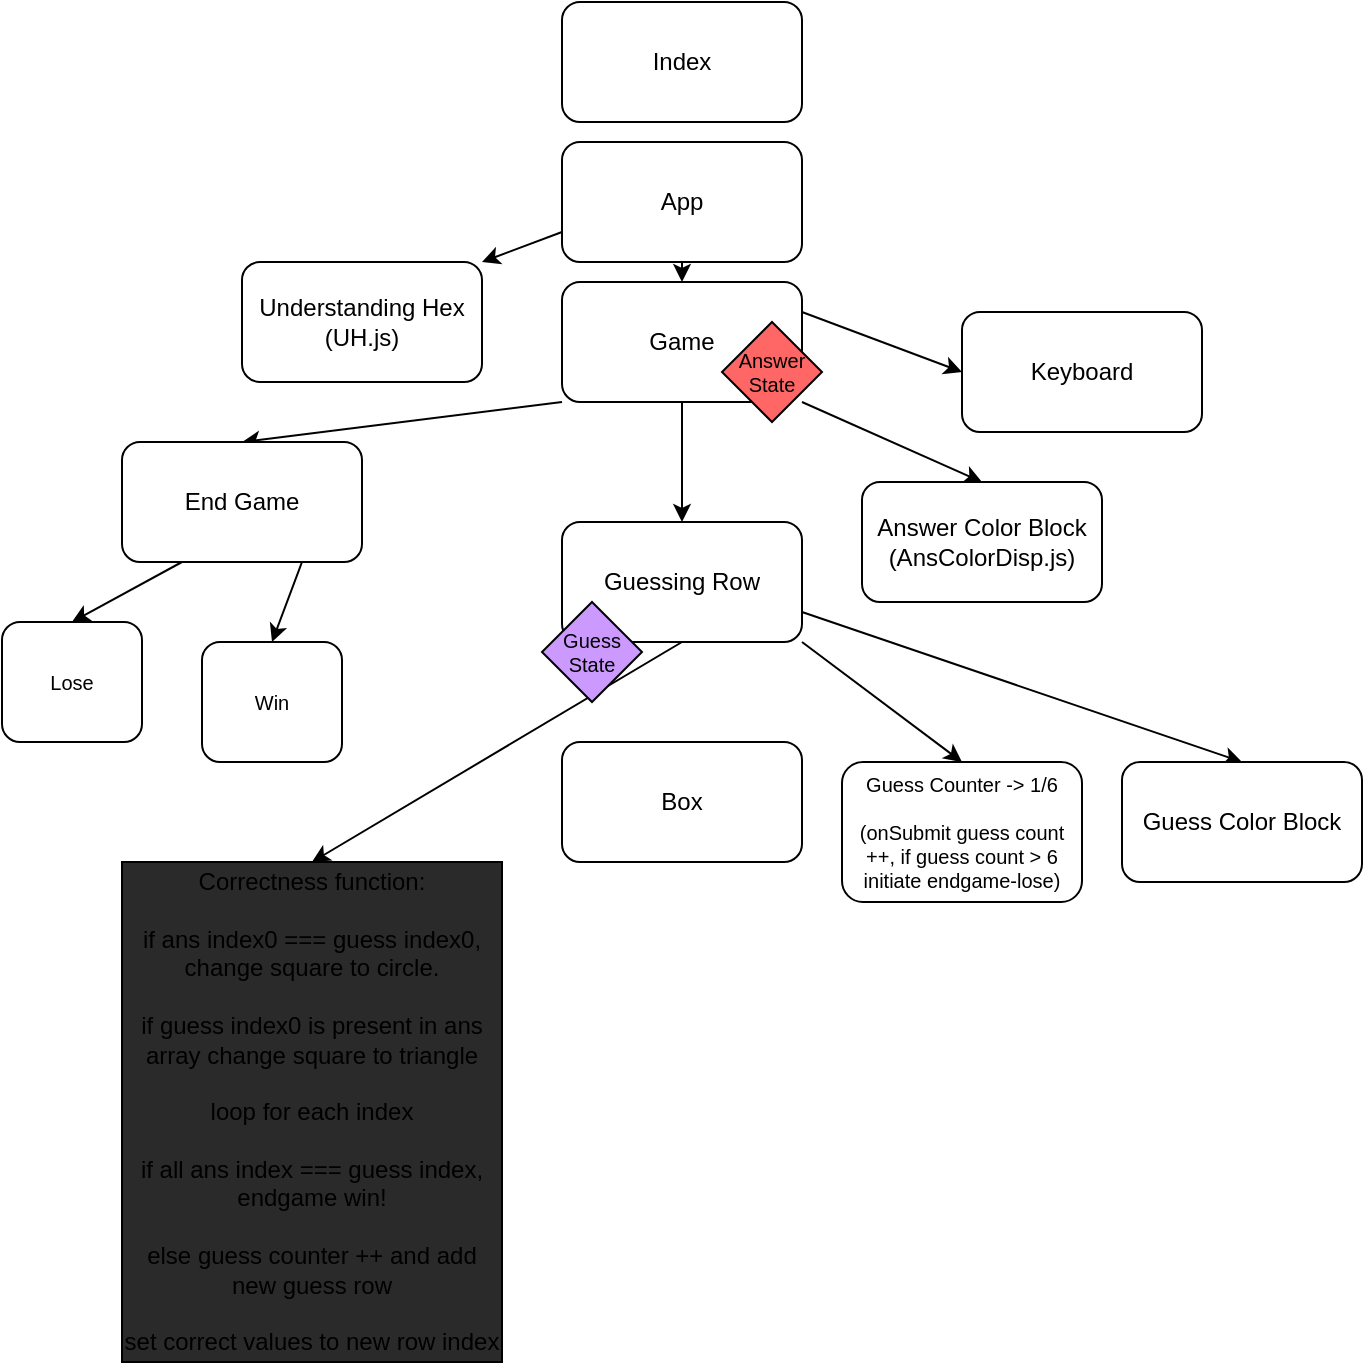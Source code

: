 <mxfile>
    <diagram id="4NIf923iJsWyVIO7Cbci" name="Page-1">
        <mxGraphModel dx="749" dy="398" grid="1" gridSize="10" guides="1" tooltips="1" connect="1" arrows="1" fold="1" page="1" pageScale="1" pageWidth="850" pageHeight="1100" math="0" shadow="0">
            <root>
                <mxCell id="0"/>
                <mxCell id="1" parent="0"/>
                <mxCell id="3" value="Index" style="rounded=1;whiteSpace=wrap;html=1;" parent="1" vertex="1">
                    <mxGeometry x="340" y="20" width="120" height="60" as="geometry"/>
                </mxCell>
                <mxCell id="19" style="edgeStyle=none;html=1;exitX=0.5;exitY=1;exitDx=0;exitDy=0;entryX=0.5;entryY=0;entryDx=0;entryDy=0;fontSize=12;" parent="1" source="4" target="6" edge="1">
                    <mxGeometry relative="1" as="geometry"/>
                </mxCell>
                <mxCell id="20" style="edgeStyle=none;html=1;exitX=0;exitY=0.75;exitDx=0;exitDy=0;entryX=1;entryY=0;entryDx=0;entryDy=0;fontSize=12;" parent="1" source="4" target="5" edge="1">
                    <mxGeometry relative="1" as="geometry"/>
                </mxCell>
                <mxCell id="4" value="App" style="rounded=1;whiteSpace=wrap;html=1;" parent="1" vertex="1">
                    <mxGeometry x="340" y="90" width="120" height="60" as="geometry"/>
                </mxCell>
                <mxCell id="5" value="Understanding Hex&lt;br&gt;(UH.js)" style="rounded=1;whiteSpace=wrap;html=1;" parent="1" vertex="1">
                    <mxGeometry x="180" y="150" width="120" height="60" as="geometry"/>
                </mxCell>
                <mxCell id="22" style="edgeStyle=none;html=1;exitX=0.5;exitY=1;exitDx=0;exitDy=0;fontSize=12;entryX=0.5;entryY=0;entryDx=0;entryDy=0;" parent="1" source="6" target="10" edge="1">
                    <mxGeometry relative="1" as="geometry">
                        <mxPoint x="400" y="300" as="targetPoint"/>
                    </mxGeometry>
                </mxCell>
                <mxCell id="23" style="edgeStyle=none;html=1;exitX=0;exitY=1;exitDx=0;exitDy=0;entryX=0.5;entryY=0;entryDx=0;entryDy=0;fontSize=12;" parent="1" source="6" target="11" edge="1">
                    <mxGeometry relative="1" as="geometry"/>
                </mxCell>
                <mxCell id="24" style="edgeStyle=none;html=1;exitX=1;exitY=1;exitDx=0;exitDy=0;entryX=0.5;entryY=0;entryDx=0;entryDy=0;fontSize=12;" parent="1" source="6" target="8" edge="1">
                    <mxGeometry relative="1" as="geometry"/>
                </mxCell>
                <mxCell id="36" style="edgeStyle=none;html=1;exitX=1;exitY=0.25;exitDx=0;exitDy=0;entryX=0;entryY=0.5;entryDx=0;entryDy=0;" edge="1" parent="1" source="6" target="35">
                    <mxGeometry relative="1" as="geometry"/>
                </mxCell>
                <mxCell id="6" value="Game" style="rounded=1;whiteSpace=wrap;html=1;" parent="1" vertex="1">
                    <mxGeometry x="340" y="160" width="120" height="60" as="geometry"/>
                </mxCell>
                <mxCell id="8" value="Answer Color Block&lt;br&gt;(AnsColorDisp.js)" style="rounded=1;whiteSpace=wrap;html=1;" parent="1" vertex="1">
                    <mxGeometry x="490" y="260" width="120" height="60" as="geometry"/>
                </mxCell>
                <mxCell id="28" style="edgeStyle=none;html=1;exitX=1;exitY=0.75;exitDx=0;exitDy=0;entryX=0.5;entryY=0;entryDx=0;entryDy=0;fontSize=12;" parent="1" source="10" target="15" edge="1">
                    <mxGeometry relative="1" as="geometry"/>
                </mxCell>
                <mxCell id="29" style="edgeStyle=none;html=1;exitX=0.5;exitY=1;exitDx=0;exitDy=0;fontSize=12;entryX=0.5;entryY=0;entryDx=0;entryDy=0;" parent="1" source="10" target="32" edge="1">
                    <mxGeometry relative="1" as="geometry">
                        <mxPoint x="400" y="405" as="targetPoint"/>
                    </mxGeometry>
                </mxCell>
                <mxCell id="34" style="edgeStyle=none;html=1;exitX=1;exitY=1;exitDx=0;exitDy=0;entryX=0.5;entryY=0;entryDx=0;entryDy=0;fontSize=12;" parent="1" source="10" target="16" edge="1">
                    <mxGeometry relative="1" as="geometry"/>
                </mxCell>
                <mxCell id="10" value="Guessing Row" style="rounded=1;whiteSpace=wrap;html=1;" parent="1" vertex="1">
                    <mxGeometry x="340" y="280" width="120" height="60" as="geometry"/>
                </mxCell>
                <mxCell id="26" style="edgeStyle=none;html=1;exitX=0.25;exitY=1;exitDx=0;exitDy=0;entryX=0.5;entryY=0;entryDx=0;entryDy=0;fontSize=12;" parent="1" source="11" target="13" edge="1">
                    <mxGeometry relative="1" as="geometry"/>
                </mxCell>
                <mxCell id="27" style="edgeStyle=none;html=1;exitX=0.75;exitY=1;exitDx=0;exitDy=0;entryX=0.5;entryY=0;entryDx=0;entryDy=0;fontSize=12;" parent="1" source="11" target="12" edge="1">
                    <mxGeometry relative="1" as="geometry"/>
                </mxCell>
                <mxCell id="11" value="End Game" style="rounded=1;whiteSpace=wrap;html=1;" parent="1" vertex="1">
                    <mxGeometry x="120" y="240" width="120" height="60" as="geometry"/>
                </mxCell>
                <mxCell id="12" value="Win" style="rounded=1;whiteSpace=wrap;html=1;fontSize=10;" parent="1" vertex="1">
                    <mxGeometry x="160" y="340" width="70" height="60" as="geometry"/>
                </mxCell>
                <mxCell id="13" value="Lose" style="rounded=1;whiteSpace=wrap;html=1;fontSize=10;" parent="1" vertex="1">
                    <mxGeometry x="60" y="330" width="70" height="60" as="geometry"/>
                </mxCell>
                <mxCell id="15" value="&lt;font style=&quot;font-size: 12px&quot;&gt;Guess Color Block&lt;/font&gt;" style="rounded=1;whiteSpace=wrap;html=1;fontSize=10;" parent="1" vertex="1">
                    <mxGeometry x="620" y="400" width="120" height="60" as="geometry"/>
                </mxCell>
                <mxCell id="16" value="Guess Counter -&amp;gt; 1/6&lt;br&gt;&lt;br&gt;(onSubmit guess count ++, if guess count &amp;gt; 6 initiate endgame-lose)" style="rounded=1;whiteSpace=wrap;html=1;fontSize=10;" parent="1" vertex="1">
                    <mxGeometry x="480" y="400" width="120" height="70" as="geometry"/>
                </mxCell>
                <mxCell id="17" value="Answer&lt;br&gt;State" style="rhombus;whiteSpace=wrap;html=1;fontSize=10;fillColor=#FF6666;" parent="1" vertex="1">
                    <mxGeometry x="420" y="180" width="50" height="50" as="geometry"/>
                </mxCell>
                <mxCell id="18" value="Guess&lt;br&gt;State" style="rhombus;whiteSpace=wrap;html=1;fontSize=10;fillColor=#CC99FF;" parent="1" vertex="1">
                    <mxGeometry x="330" y="320" width="50" height="50" as="geometry"/>
                </mxCell>
                <mxCell id="32" value="Correctness function:&lt;br&gt;&lt;br&gt;if ans index0 === guess index0, change square to circle.&lt;br&gt;&lt;br&gt;if guess index0 is present in ans array change square to triangle&lt;br&gt;&lt;br&gt;loop for each index&lt;br&gt;&lt;br&gt;if all ans index === guess index, endgame win!&lt;br&gt;&lt;br&gt;else guess counter ++ and add new guess row&lt;br&gt;&lt;br&gt;set correct values to new row index" style="rounded=0;whiteSpace=wrap;html=1;fontSize=12;fillColor=#2A2A2A;" parent="1" vertex="1">
                    <mxGeometry x="120" y="450" width="190" height="250" as="geometry"/>
                </mxCell>
                <mxCell id="35" value="Keyboard" style="rounded=1;whiteSpace=wrap;html=1;" vertex="1" parent="1">
                    <mxGeometry x="540" y="175" width="120" height="60" as="geometry"/>
                </mxCell>
                <mxCell id="37" value="&lt;span style=&quot;font-size: 12px&quot;&gt;Box&lt;/span&gt;" style="rounded=1;whiteSpace=wrap;html=1;fontSize=10;" vertex="1" parent="1">
                    <mxGeometry x="340" y="390" width="120" height="60" as="geometry"/>
                </mxCell>
            </root>
        </mxGraphModel>
    </diagram>
</mxfile>